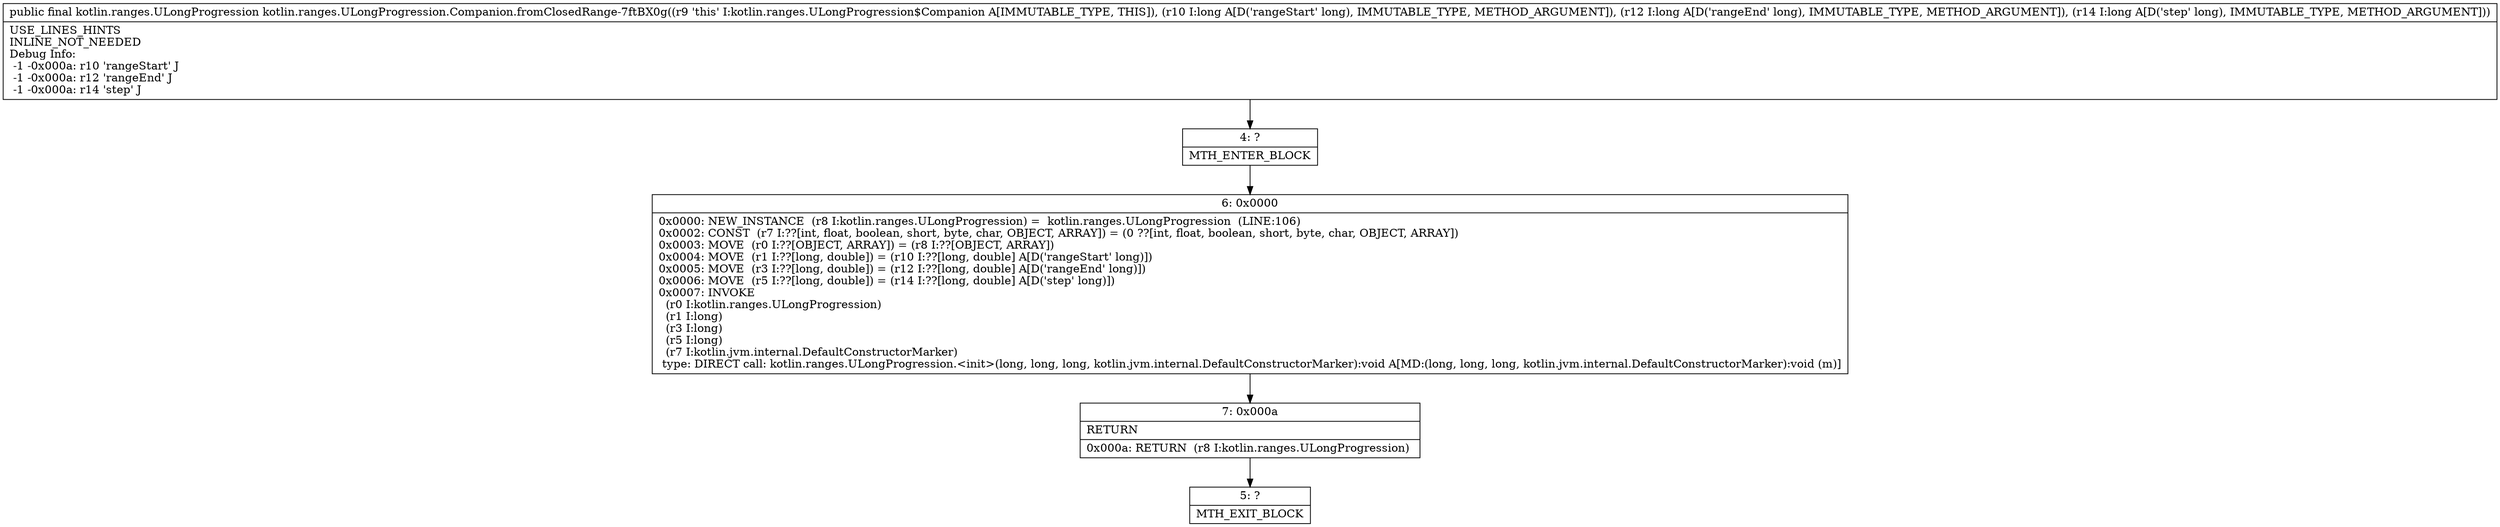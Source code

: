 digraph "CFG forkotlin.ranges.ULongProgression.Companion.fromClosedRange\-7ftBX0g(JJJ)Lkotlin\/ranges\/ULongProgression;" {
Node_4 [shape=record,label="{4\:\ ?|MTH_ENTER_BLOCK\l}"];
Node_6 [shape=record,label="{6\:\ 0x0000|0x0000: NEW_INSTANCE  (r8 I:kotlin.ranges.ULongProgression) =  kotlin.ranges.ULongProgression  (LINE:106)\l0x0002: CONST  (r7 I:??[int, float, boolean, short, byte, char, OBJECT, ARRAY]) = (0 ??[int, float, boolean, short, byte, char, OBJECT, ARRAY]) \l0x0003: MOVE  (r0 I:??[OBJECT, ARRAY]) = (r8 I:??[OBJECT, ARRAY]) \l0x0004: MOVE  (r1 I:??[long, double]) = (r10 I:??[long, double] A[D('rangeStart' long)]) \l0x0005: MOVE  (r3 I:??[long, double]) = (r12 I:??[long, double] A[D('rangeEnd' long)]) \l0x0006: MOVE  (r5 I:??[long, double]) = (r14 I:??[long, double] A[D('step' long)]) \l0x0007: INVOKE  \l  (r0 I:kotlin.ranges.ULongProgression)\l  (r1 I:long)\l  (r3 I:long)\l  (r5 I:long)\l  (r7 I:kotlin.jvm.internal.DefaultConstructorMarker)\l type: DIRECT call: kotlin.ranges.ULongProgression.\<init\>(long, long, long, kotlin.jvm.internal.DefaultConstructorMarker):void A[MD:(long, long, long, kotlin.jvm.internal.DefaultConstructorMarker):void (m)]\l}"];
Node_7 [shape=record,label="{7\:\ 0x000a|RETURN\l|0x000a: RETURN  (r8 I:kotlin.ranges.ULongProgression) \l}"];
Node_5 [shape=record,label="{5\:\ ?|MTH_EXIT_BLOCK\l}"];
MethodNode[shape=record,label="{public final kotlin.ranges.ULongProgression kotlin.ranges.ULongProgression.Companion.fromClosedRange\-7ftBX0g((r9 'this' I:kotlin.ranges.ULongProgression$Companion A[IMMUTABLE_TYPE, THIS]), (r10 I:long A[D('rangeStart' long), IMMUTABLE_TYPE, METHOD_ARGUMENT]), (r12 I:long A[D('rangeEnd' long), IMMUTABLE_TYPE, METHOD_ARGUMENT]), (r14 I:long A[D('step' long), IMMUTABLE_TYPE, METHOD_ARGUMENT]))  | USE_LINES_HINTS\lINLINE_NOT_NEEDED\lDebug Info:\l  \-1 \-0x000a: r10 'rangeStart' J\l  \-1 \-0x000a: r12 'rangeEnd' J\l  \-1 \-0x000a: r14 'step' J\l}"];
MethodNode -> Node_4;Node_4 -> Node_6;
Node_6 -> Node_7;
Node_7 -> Node_5;
}

